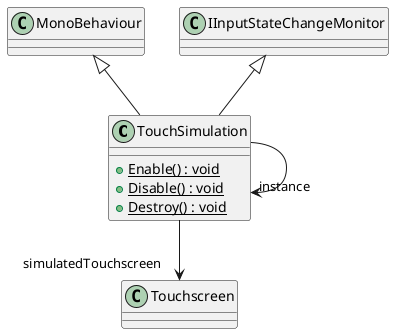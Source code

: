 @startuml
class TouchSimulation {
    + {static} Enable() : void
    + {static} Disable() : void
    + {static} Destroy() : void
}
MonoBehaviour <|-- TouchSimulation
IInputStateChangeMonitor <|-- TouchSimulation
TouchSimulation --> "simulatedTouchscreen" Touchscreen
TouchSimulation --> "instance" TouchSimulation
@enduml
